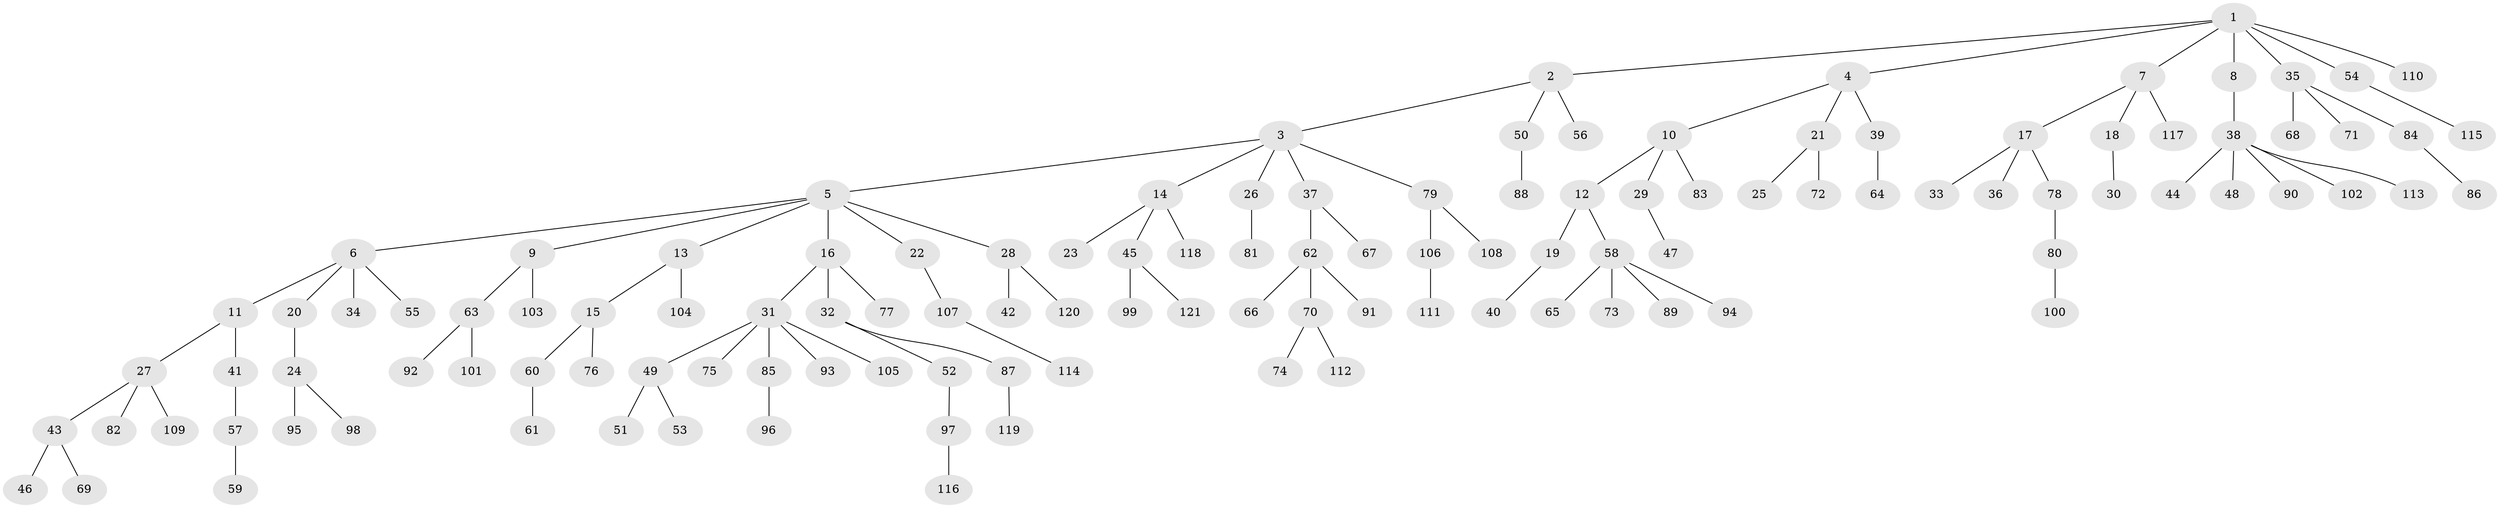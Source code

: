 // coarse degree distribution, {4: 0.061224489795918366, 7: 0.02040816326530612, 1: 0.5102040816326531, 2: 0.24489795918367346, 3: 0.12244897959183673, 5: 0.04081632653061224}
// Generated by graph-tools (version 1.1) at 2025/37/03/04/25 23:37:19]
// undirected, 121 vertices, 120 edges
graph export_dot {
  node [color=gray90,style=filled];
  1;
  2;
  3;
  4;
  5;
  6;
  7;
  8;
  9;
  10;
  11;
  12;
  13;
  14;
  15;
  16;
  17;
  18;
  19;
  20;
  21;
  22;
  23;
  24;
  25;
  26;
  27;
  28;
  29;
  30;
  31;
  32;
  33;
  34;
  35;
  36;
  37;
  38;
  39;
  40;
  41;
  42;
  43;
  44;
  45;
  46;
  47;
  48;
  49;
  50;
  51;
  52;
  53;
  54;
  55;
  56;
  57;
  58;
  59;
  60;
  61;
  62;
  63;
  64;
  65;
  66;
  67;
  68;
  69;
  70;
  71;
  72;
  73;
  74;
  75;
  76;
  77;
  78;
  79;
  80;
  81;
  82;
  83;
  84;
  85;
  86;
  87;
  88;
  89;
  90;
  91;
  92;
  93;
  94;
  95;
  96;
  97;
  98;
  99;
  100;
  101;
  102;
  103;
  104;
  105;
  106;
  107;
  108;
  109;
  110;
  111;
  112;
  113;
  114;
  115;
  116;
  117;
  118;
  119;
  120;
  121;
  1 -- 2;
  1 -- 4;
  1 -- 7;
  1 -- 8;
  1 -- 35;
  1 -- 54;
  1 -- 110;
  2 -- 3;
  2 -- 50;
  2 -- 56;
  3 -- 5;
  3 -- 14;
  3 -- 26;
  3 -- 37;
  3 -- 79;
  4 -- 10;
  4 -- 21;
  4 -- 39;
  5 -- 6;
  5 -- 9;
  5 -- 13;
  5 -- 16;
  5 -- 22;
  5 -- 28;
  6 -- 11;
  6 -- 20;
  6 -- 34;
  6 -- 55;
  7 -- 17;
  7 -- 18;
  7 -- 117;
  8 -- 38;
  9 -- 63;
  9 -- 103;
  10 -- 12;
  10 -- 29;
  10 -- 83;
  11 -- 27;
  11 -- 41;
  12 -- 19;
  12 -- 58;
  13 -- 15;
  13 -- 104;
  14 -- 23;
  14 -- 45;
  14 -- 118;
  15 -- 60;
  15 -- 76;
  16 -- 31;
  16 -- 32;
  16 -- 77;
  17 -- 33;
  17 -- 36;
  17 -- 78;
  18 -- 30;
  19 -- 40;
  20 -- 24;
  21 -- 25;
  21 -- 72;
  22 -- 107;
  24 -- 95;
  24 -- 98;
  26 -- 81;
  27 -- 43;
  27 -- 82;
  27 -- 109;
  28 -- 42;
  28 -- 120;
  29 -- 47;
  31 -- 49;
  31 -- 75;
  31 -- 85;
  31 -- 93;
  31 -- 105;
  32 -- 52;
  32 -- 87;
  35 -- 68;
  35 -- 71;
  35 -- 84;
  37 -- 62;
  37 -- 67;
  38 -- 44;
  38 -- 48;
  38 -- 90;
  38 -- 102;
  38 -- 113;
  39 -- 64;
  41 -- 57;
  43 -- 46;
  43 -- 69;
  45 -- 99;
  45 -- 121;
  49 -- 51;
  49 -- 53;
  50 -- 88;
  52 -- 97;
  54 -- 115;
  57 -- 59;
  58 -- 65;
  58 -- 73;
  58 -- 89;
  58 -- 94;
  60 -- 61;
  62 -- 66;
  62 -- 70;
  62 -- 91;
  63 -- 92;
  63 -- 101;
  70 -- 74;
  70 -- 112;
  78 -- 80;
  79 -- 106;
  79 -- 108;
  80 -- 100;
  84 -- 86;
  85 -- 96;
  87 -- 119;
  97 -- 116;
  106 -- 111;
  107 -- 114;
}
